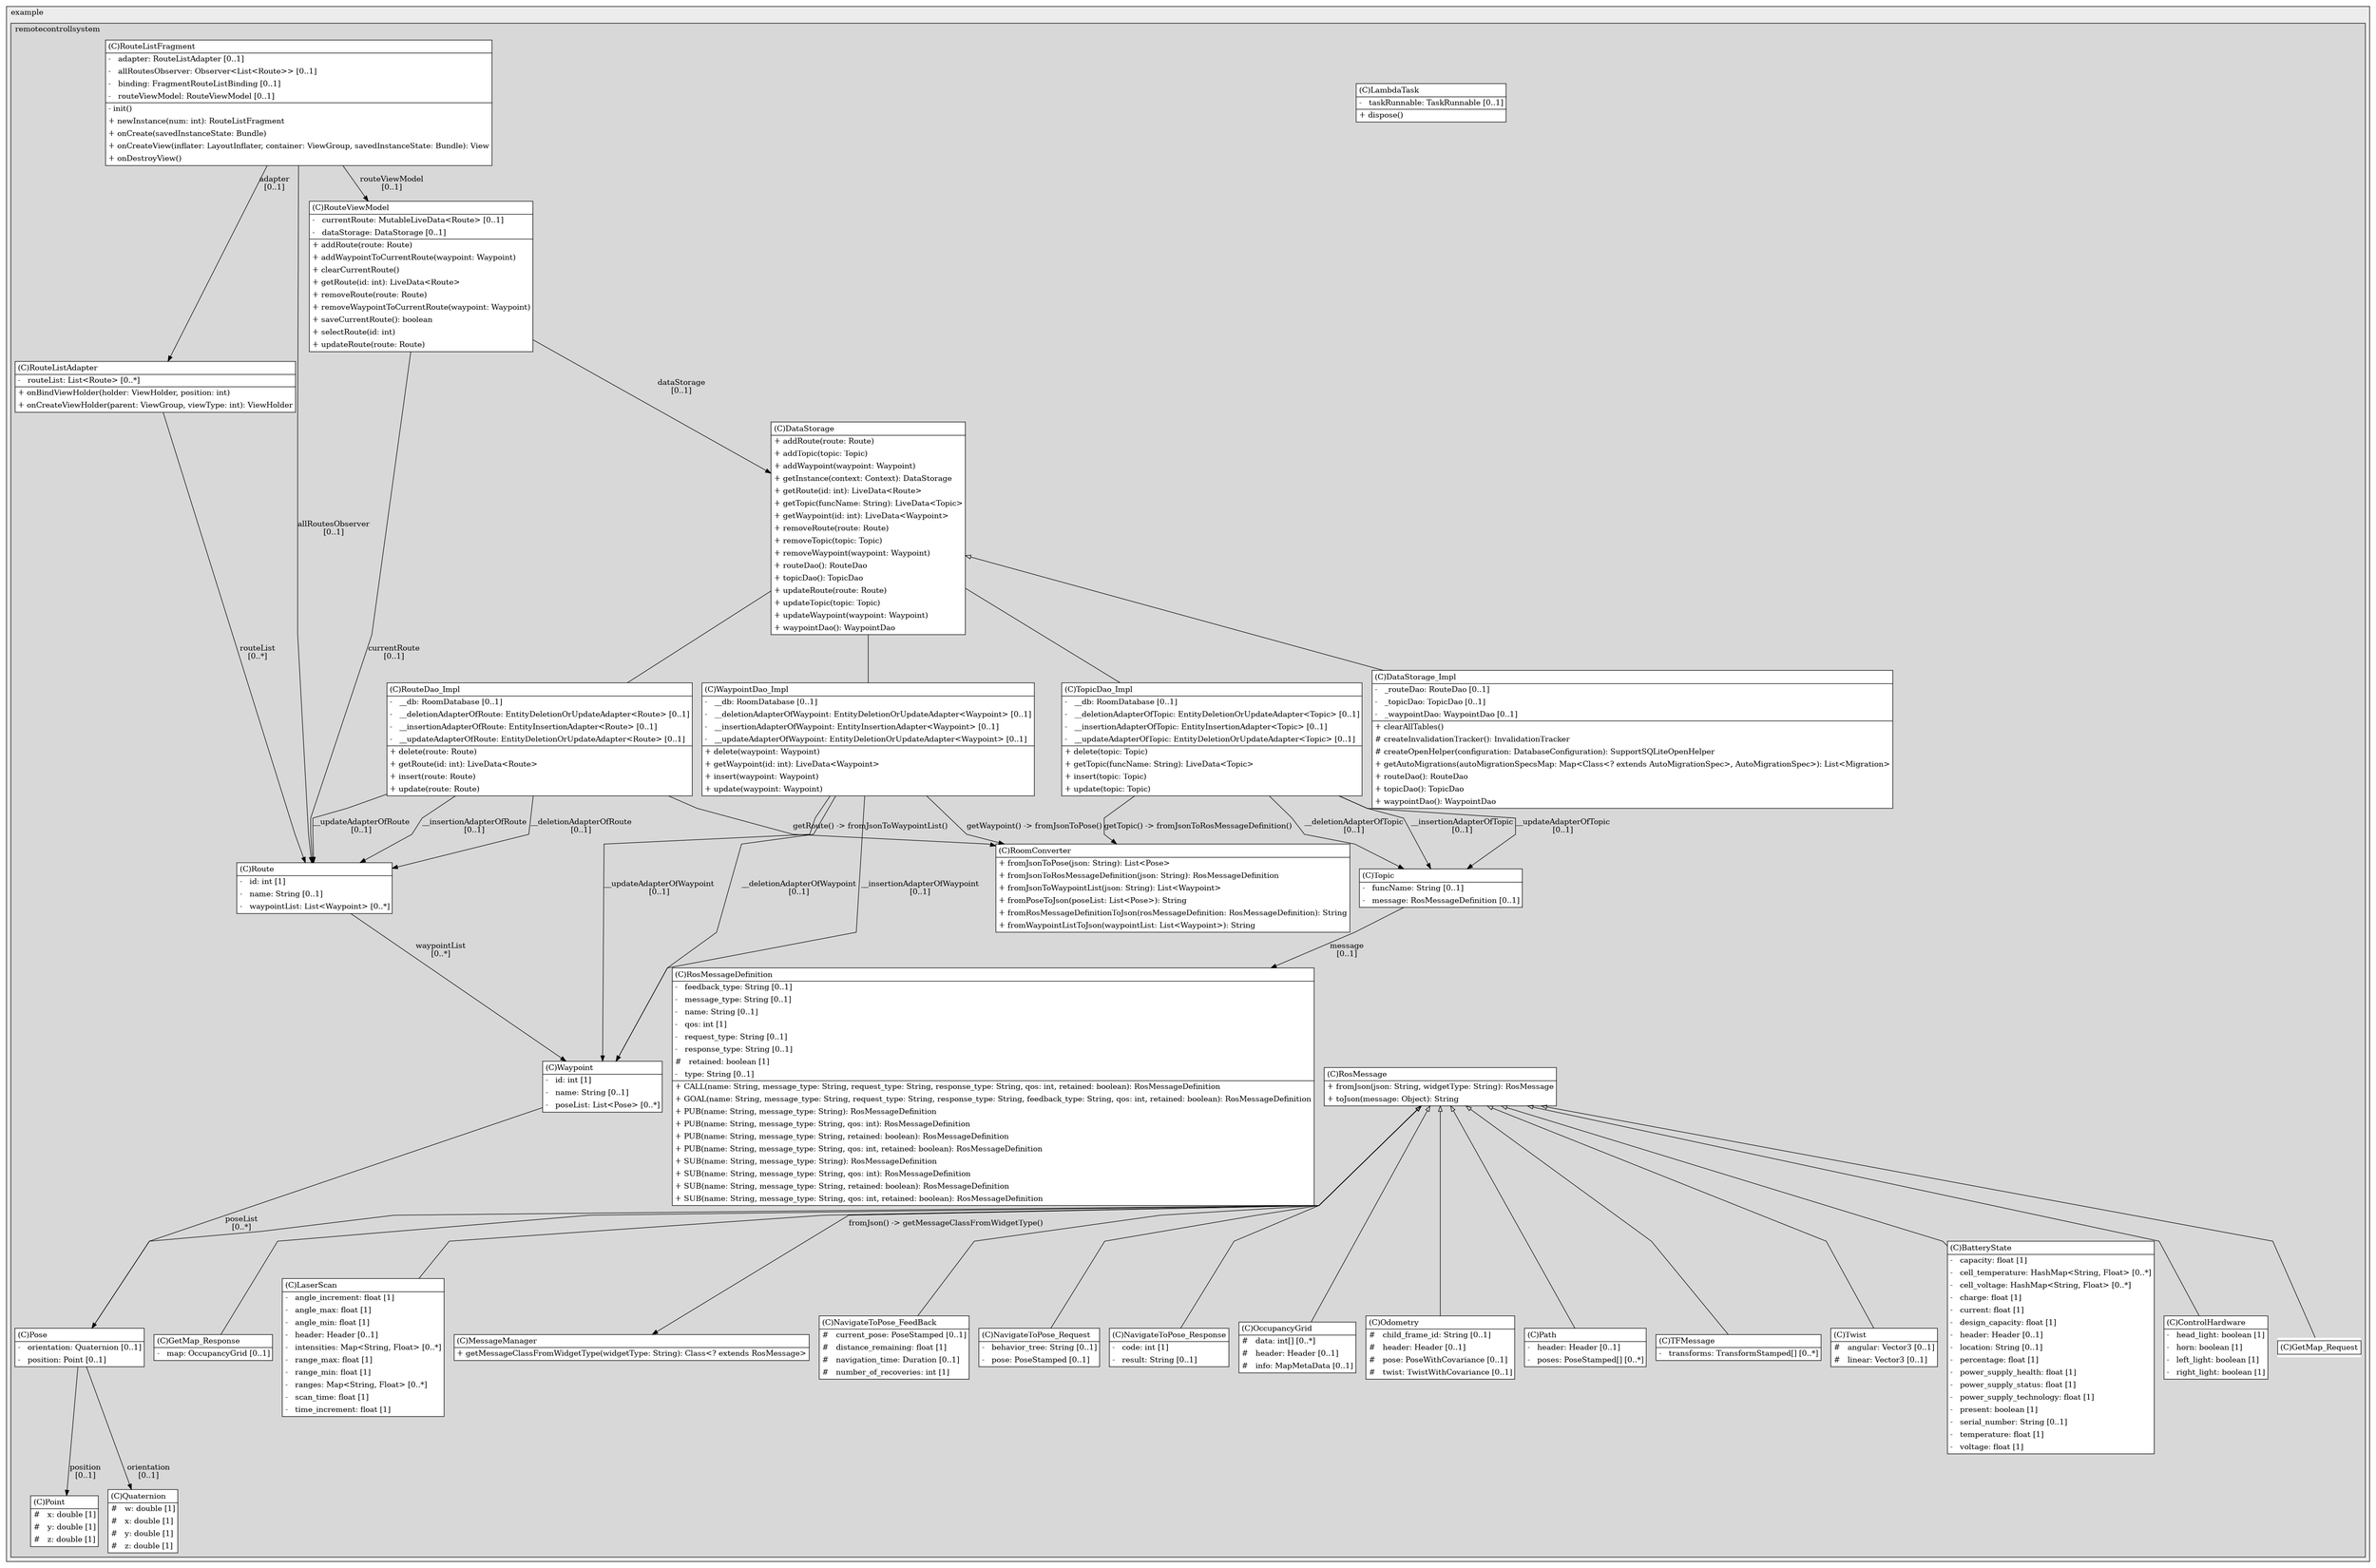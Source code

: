 @startuml

/' diagram meta data start
config=StructureConfiguration;
{
  "projectClassification": {
    "searchMode": "OpenProject", // OpenProject, AllProjects
    "includedProjects": "",
    "pathEndKeywords": "*.impl",
    "isClientPath": "",
    "isClientName": "",
    "isTestPath": "",
    "isTestName": "",
    "isMappingPath": "",
    "isMappingName": "",
    "isDataAccessPath": "",
    "isDataAccessName": "",
    "isDataStructurePath": "",
    "isDataStructureName": "",
    "isInterfaceStructuresPath": "",
    "isInterfaceStructuresName": "",
    "isEntryPointPath": "",
    "isEntryPointName": "",
    "treatFinalFieldsAsMandatory": false
  },
  "graphRestriction": {
    "classPackageExcludeFilter": "",
    "classPackageIncludeFilter": "",
    "classNameExcludeFilter": "",
    "classNameIncludeFilter": "",
    "methodNameExcludeFilter": "",
    "methodNameIncludeFilter": "",
    "removeByInheritance": "", // inheritance/annotation based filtering is done in a second step
    "removeByAnnotation": "",
    "removeByClassPackage": "", // cleanup the graph after inheritance/annotation based filtering is done
    "removeByClassName": "",
    "cutMappings": false,
    "cutEnum": true,
    "cutTests": true,
    "cutClient": true,
    "cutDataAccess": false,
    "cutInterfaceStructures": false,
    "cutDataStructures": false,
    "cutGetterAndSetter": true,
    "cutConstructors": true
  },
  "graphTraversal": {
    "forwardDepth": 6,
    "backwardDepth": 6,
    "classPackageExcludeFilter": "",
    "classPackageIncludeFilter": "",
    "classNameExcludeFilter": "",
    "classNameIncludeFilter": "",
    "methodNameExcludeFilter": "",
    "methodNameIncludeFilter": "",
    "hideMappings": false,
    "hideDataStructures": false,
    "hidePrivateMethods": true,
    "hideInterfaceCalls": true, // indirection: implementation -> interface (is hidden) -> implementation
    "onlyShowApplicationEntryPoints": false, // root node is included
    "useMethodCallsForStructureDiagram": "ForwardOnly" // ForwardOnly, BothDirections, No
  },
  "details": {
    "aggregation": "GroupByClass", // ByClass, GroupByClass, None
    "showClassGenericTypes": true,
    "showMethods": true,
    "showMethodParameterNames": true,
    "showMethodParameterTypes": true,
    "showMethodReturnType": true,
    "showPackageLevels": 2,
    "showDetailedClassStructure": true
  },
  "rootClass": "com.example.remotecontrollsystem.ui.fragment.route.RouteListFragment",
  "extensionCallbackMethod": "" // qualified.class.name#methodName - signature: public static String method(String)
}
diagram meta data end '/



digraph g {
    rankdir="TB"
    splines=polyline
    

'nodes 
subgraph cluster_1322970774 { 
   	label=example
	labeljust=l
	fillcolor="#ececec"
	style=filled
   
   subgraph cluster_350572184 { 
   	label=remotecontrollsystem
	labeljust=l
	fillcolor="#d8d8d8"
	style=filled
   
   BatteryState1672010333[
	label=<<TABLE BORDER="1" CELLBORDER="0" CELLPADDING="4" CELLSPACING="0">
<TR><TD ALIGN="LEFT" >(C)BatteryState</TD></TR>
<HR/>
<TR><TD ALIGN="LEFT" >-   capacity: float [1]</TD></TR>
<TR><TD ALIGN="LEFT" >-   cell_temperature: HashMap&lt;String, Float&gt; [0..*]</TD></TR>
<TR><TD ALIGN="LEFT" >-   cell_voltage: HashMap&lt;String, Float&gt; [0..*]</TD></TR>
<TR><TD ALIGN="LEFT" >-   charge: float [1]</TD></TR>
<TR><TD ALIGN="LEFT" >-   current: float [1]</TD></TR>
<TR><TD ALIGN="LEFT" >-   design_capacity: float [1]</TD></TR>
<TR><TD ALIGN="LEFT" >-   header: Header [0..1]</TD></TR>
<TR><TD ALIGN="LEFT" >-   location: String [0..1]</TD></TR>
<TR><TD ALIGN="LEFT" >-   percentage: float [1]</TD></TR>
<TR><TD ALIGN="LEFT" >-   power_supply_health: float [1]</TD></TR>
<TR><TD ALIGN="LEFT" >-   power_supply_status: float [1]</TD></TR>
<TR><TD ALIGN="LEFT" >-   power_supply_technology: float [1]</TD></TR>
<TR><TD ALIGN="LEFT" >-   present: boolean [1]</TD></TR>
<TR><TD ALIGN="LEFT" >-   serial_number: String [0..1]</TD></TR>
<TR><TD ALIGN="LEFT" >-   temperature: float [1]</TD></TR>
<TR><TD ALIGN="LEFT" >-   voltage: float [1]</TD></TR>
</TABLE>>
	style=filled
	margin=0
	shape=plaintext
	fillcolor="#FFFFFF"
];

ControlHardware1672010333[
	label=<<TABLE BORDER="1" CELLBORDER="0" CELLPADDING="4" CELLSPACING="0">
<TR><TD ALIGN="LEFT" >(C)ControlHardware</TD></TR>
<HR/>
<TR><TD ALIGN="LEFT" >-   head_light: boolean [1]</TD></TR>
<TR><TD ALIGN="LEFT" >-   horn: boolean [1]</TD></TR>
<TR><TD ALIGN="LEFT" >-   left_light: boolean [1]</TD></TR>
<TR><TD ALIGN="LEFT" >-   right_light: boolean [1]</TD></TR>
</TABLE>>
	style=filled
	margin=0
	shape=plaintext
	fillcolor="#FFFFFF"
];

DataStorage748575056[
	label=<<TABLE BORDER="1" CELLBORDER="0" CELLPADDING="4" CELLSPACING="0">
<TR><TD ALIGN="LEFT" >(C)DataStorage</TD></TR>
<HR/>
<TR><TD ALIGN="LEFT" >+ addRoute(route: Route)</TD></TR>
<TR><TD ALIGN="LEFT" >+ addTopic(topic: Topic)</TD></TR>
<TR><TD ALIGN="LEFT" >+ addWaypoint(waypoint: Waypoint)</TD></TR>
<TR><TD ALIGN="LEFT" >+ getInstance(context: Context): DataStorage</TD></TR>
<TR><TD ALIGN="LEFT" >+ getRoute(id: int): LiveData&lt;Route&gt;</TD></TR>
<TR><TD ALIGN="LEFT" >+ getTopic(funcName: String): LiveData&lt;Topic&gt;</TD></TR>
<TR><TD ALIGN="LEFT" >+ getWaypoint(id: int): LiveData&lt;Waypoint&gt;</TD></TR>
<TR><TD ALIGN="LEFT" >+ removeRoute(route: Route)</TD></TR>
<TR><TD ALIGN="LEFT" >+ removeTopic(topic: Topic)</TD></TR>
<TR><TD ALIGN="LEFT" >+ removeWaypoint(waypoint: Waypoint)</TD></TR>
<TR><TD ALIGN="LEFT" >+ routeDao(): RouteDao</TD></TR>
<TR><TD ALIGN="LEFT" >+ topicDao(): TopicDao</TD></TR>
<TR><TD ALIGN="LEFT" >+ updateRoute(route: Route)</TD></TR>
<TR><TD ALIGN="LEFT" >+ updateTopic(topic: Topic)</TD></TR>
<TR><TD ALIGN="LEFT" >+ updateWaypoint(waypoint: Waypoint)</TD></TR>
<TR><TD ALIGN="LEFT" >+ waypointDao(): WaypointDao</TD></TR>
</TABLE>>
	style=filled
	margin=0
	shape=plaintext
	fillcolor="#FFFFFF"
];

DataStorage_Impl748575056[
	label=<<TABLE BORDER="1" CELLBORDER="0" CELLPADDING="4" CELLSPACING="0">
<TR><TD ALIGN="LEFT" >(C)DataStorage_Impl</TD></TR>
<HR/>
<TR><TD ALIGN="LEFT" >-   _routeDao: RouteDao [0..1]</TD></TR>
<TR><TD ALIGN="LEFT" >-   _topicDao: TopicDao [0..1]</TD></TR>
<TR><TD ALIGN="LEFT" >-   _waypointDao: WaypointDao [0..1]</TD></TR>
<HR/>
<TR><TD ALIGN="LEFT" >+ clearAllTables()</TD></TR>
<TR><TD ALIGN="LEFT" ># createInvalidationTracker(): InvalidationTracker</TD></TR>
<TR><TD ALIGN="LEFT" ># createOpenHelper(configuration: DatabaseConfiguration): SupportSQLiteOpenHelper</TD></TR>
<TR><TD ALIGN="LEFT" >+ getAutoMigrations(autoMigrationSpecsMap: Map&lt;Class&lt;? extends AutoMigrationSpec&gt;, AutoMigrationSpec&gt;): List&lt;Migration&gt;</TD></TR>
<TR><TD ALIGN="LEFT" >+ routeDao(): RouteDao</TD></TR>
<TR><TD ALIGN="LEFT" >+ topicDao(): TopicDao</TD></TR>
<TR><TD ALIGN="LEFT" >+ waypointDao(): WaypointDao</TD></TR>
</TABLE>>
	style=filled
	margin=0
	shape=plaintext
	fillcolor="#FFFFFF"
];

GetMap_Request1672010333[
	label=<<TABLE BORDER="1" CELLBORDER="0" CELLPADDING="4" CELLSPACING="0">
<TR><TD ALIGN="LEFT" >(C)GetMap_Request</TD></TR>
</TABLE>>
	style=filled
	margin=0
	shape=plaintext
	fillcolor="#FFFFFF"
];

GetMap_Response1672010333[
	label=<<TABLE BORDER="1" CELLBORDER="0" CELLPADDING="4" CELLSPACING="0">
<TR><TD ALIGN="LEFT" >(C)GetMap_Response</TD></TR>
<HR/>
<TR><TD ALIGN="LEFT" >-   map: OccupancyGrid [0..1]</TD></TR>
</TABLE>>
	style=filled
	margin=0
	shape=plaintext
	fillcolor="#FFFFFF"
];

LambdaTask75227123[
	label=<<TABLE BORDER="1" CELLBORDER="0" CELLPADDING="4" CELLSPACING="0">
<TR><TD ALIGN="LEFT" >(C)LambdaTask</TD></TR>
<HR/>
<TR><TD ALIGN="LEFT" >-   taskRunnable: TaskRunnable [0..1]</TD></TR>
<HR/>
<TR><TD ALIGN="LEFT" >+ dispose()</TD></TR>
</TABLE>>
	style=filled
	margin=0
	shape=plaintext
	fillcolor="#FFFFFF"
];

LaserScan1672010333[
	label=<<TABLE BORDER="1" CELLBORDER="0" CELLPADDING="4" CELLSPACING="0">
<TR><TD ALIGN="LEFT" >(C)LaserScan</TD></TR>
<HR/>
<TR><TD ALIGN="LEFT" >-   angle_increment: float [1]</TD></TR>
<TR><TD ALIGN="LEFT" >-   angle_max: float [1]</TD></TR>
<TR><TD ALIGN="LEFT" >-   angle_min: float [1]</TD></TR>
<TR><TD ALIGN="LEFT" >-   header: Header [0..1]</TD></TR>
<TR><TD ALIGN="LEFT" >-   intensities: Map&lt;String, Float&gt; [0..*]</TD></TR>
<TR><TD ALIGN="LEFT" >-   range_max: float [1]</TD></TR>
<TR><TD ALIGN="LEFT" >-   range_min: float [1]</TD></TR>
<TR><TD ALIGN="LEFT" >-   ranges: Map&lt;String, Float&gt; [0..*]</TD></TR>
<TR><TD ALIGN="LEFT" >-   scan_time: float [1]</TD></TR>
<TR><TD ALIGN="LEFT" >-   time_increment: float [1]</TD></TR>
</TABLE>>
	style=filled
	margin=0
	shape=plaintext
	fillcolor="#FFFFFF"
];

MessageManager1661574524[
	label=<<TABLE BORDER="1" CELLBORDER="0" CELLPADDING="4" CELLSPACING="0">
<TR><TD ALIGN="LEFT" >(C)MessageManager</TD></TR>
<HR/>
<TR><TD ALIGN="LEFT" >+ getMessageClassFromWidgetType(widgetType: String): Class&lt;? extends RosMessage&gt;</TD></TR>
</TABLE>>
	style=filled
	margin=0
	shape=plaintext
	fillcolor="#FFFFFF"
];

NavigateToPose_FeedBack1672010333[
	label=<<TABLE BORDER="1" CELLBORDER="0" CELLPADDING="4" CELLSPACING="0">
<TR><TD ALIGN="LEFT" >(C)NavigateToPose_FeedBack</TD></TR>
<HR/>
<TR><TD ALIGN="LEFT" >#   current_pose: PoseStamped [0..1]</TD></TR>
<TR><TD ALIGN="LEFT" >#   distance_remaining: float [1]</TD></TR>
<TR><TD ALIGN="LEFT" >#   navigation_time: Duration [0..1]</TD></TR>
<TR><TD ALIGN="LEFT" >#   number_of_recoveries: int [1]</TD></TR>
</TABLE>>
	style=filled
	margin=0
	shape=plaintext
	fillcolor="#FFFFFF"
];

NavigateToPose_Request1672010333[
	label=<<TABLE BORDER="1" CELLBORDER="0" CELLPADDING="4" CELLSPACING="0">
<TR><TD ALIGN="LEFT" >(C)NavigateToPose_Request</TD></TR>
<HR/>
<TR><TD ALIGN="LEFT" >-   behavior_tree: String [0..1]</TD></TR>
<TR><TD ALIGN="LEFT" >-   pose: PoseStamped [0..1]</TD></TR>
</TABLE>>
	style=filled
	margin=0
	shape=plaintext
	fillcolor="#FFFFFF"
];

NavigateToPose_Response1672010333[
	label=<<TABLE BORDER="1" CELLBORDER="0" CELLPADDING="4" CELLSPACING="0">
<TR><TD ALIGN="LEFT" >(C)NavigateToPose_Response</TD></TR>
<HR/>
<TR><TD ALIGN="LEFT" >-   code: int [1]</TD></TR>
<TR><TD ALIGN="LEFT" >-   result: String [0..1]</TD></TR>
</TABLE>>
	style=filled
	margin=0
	shape=plaintext
	fillcolor="#FFFFFF"
];

OccupancyGrid1672010333[
	label=<<TABLE BORDER="1" CELLBORDER="0" CELLPADDING="4" CELLSPACING="0">
<TR><TD ALIGN="LEFT" >(C)OccupancyGrid</TD></TR>
<HR/>
<TR><TD ALIGN="LEFT" >#   data: int[] [0..*]</TD></TR>
<TR><TD ALIGN="LEFT" >#   header: Header [0..1]</TD></TR>
<TR><TD ALIGN="LEFT" >#   info: MapMetaData [0..1]</TD></TR>
</TABLE>>
	style=filled
	margin=0
	shape=plaintext
	fillcolor="#FFFFFF"
];

Odometry1672010333[
	label=<<TABLE BORDER="1" CELLBORDER="0" CELLPADDING="4" CELLSPACING="0">
<TR><TD ALIGN="LEFT" >(C)Odometry</TD></TR>
<HR/>
<TR><TD ALIGN="LEFT" >#   child_frame_id: String [0..1]</TD></TR>
<TR><TD ALIGN="LEFT" >#   header: Header [0..1]</TD></TR>
<TR><TD ALIGN="LEFT" >#   pose: PoseWithCovariance [0..1]</TD></TR>
<TR><TD ALIGN="LEFT" >#   twist: TwistWithCovariance [0..1]</TD></TR>
</TABLE>>
	style=filled
	margin=0
	shape=plaintext
	fillcolor="#FFFFFF"
];

Path1672010333[
	label=<<TABLE BORDER="1" CELLBORDER="0" CELLPADDING="4" CELLSPACING="0">
<TR><TD ALIGN="LEFT" >(C)Path</TD></TR>
<HR/>
<TR><TD ALIGN="LEFT" >-   header: Header [0..1]</TD></TR>
<TR><TD ALIGN="LEFT" >-   poses: PoseStamped[] [0..*]</TD></TR>
</TABLE>>
	style=filled
	margin=0
	shape=plaintext
	fillcolor="#FFFFFF"
];

Point1672010333[
	label=<<TABLE BORDER="1" CELLBORDER="0" CELLPADDING="4" CELLSPACING="0">
<TR><TD ALIGN="LEFT" >(C)Point</TD></TR>
<HR/>
<TR><TD ALIGN="LEFT" >#   x: double [1]</TD></TR>
<TR><TD ALIGN="LEFT" >#   y: double [1]</TD></TR>
<TR><TD ALIGN="LEFT" >#   z: double [1]</TD></TR>
</TABLE>>
	style=filled
	margin=0
	shape=plaintext
	fillcolor="#FFFFFF"
];

Pose1672010333[
	label=<<TABLE BORDER="1" CELLBORDER="0" CELLPADDING="4" CELLSPACING="0">
<TR><TD ALIGN="LEFT" >(C)Pose</TD></TR>
<HR/>
<TR><TD ALIGN="LEFT" >-   orientation: Quaternion [0..1]</TD></TR>
<TR><TD ALIGN="LEFT" >-   position: Point [0..1]</TD></TR>
</TABLE>>
	style=filled
	margin=0
	shape=plaintext
	fillcolor="#FFFFFF"
];

Quaternion1672010333[
	label=<<TABLE BORDER="1" CELLBORDER="0" CELLPADDING="4" CELLSPACING="0">
<TR><TD ALIGN="LEFT" >(C)Quaternion</TD></TR>
<HR/>
<TR><TD ALIGN="LEFT" >#   w: double [1]</TD></TR>
<TR><TD ALIGN="LEFT" >#   x: double [1]</TD></TR>
<TR><TD ALIGN="LEFT" >#   y: double [1]</TD></TR>
<TR><TD ALIGN="LEFT" >#   z: double [1]</TD></TR>
</TABLE>>
	style=filled
	margin=0
	shape=plaintext
	fillcolor="#FFFFFF"
];

RoomConverter75227123[
	label=<<TABLE BORDER="1" CELLBORDER="0" CELLPADDING="4" CELLSPACING="0">
<TR><TD ALIGN="LEFT" >(C)RoomConverter</TD></TR>
<HR/>
<TR><TD ALIGN="LEFT" >+ fromJsonToPose(json: String): List&lt;Pose&gt;</TD></TR>
<TR><TD ALIGN="LEFT" >+ fromJsonToRosMessageDefinition(json: String): RosMessageDefinition</TD></TR>
<TR><TD ALIGN="LEFT" >+ fromJsonToWaypointList(json: String): List&lt;Waypoint&gt;</TD></TR>
<TR><TD ALIGN="LEFT" >+ fromPoseToJson(poseList: List&lt;Pose&gt;): String</TD></TR>
<TR><TD ALIGN="LEFT" >+ fromRosMessageDefinitionToJson(rosMessageDefinition: RosMessageDefinition): String</TD></TR>
<TR><TD ALIGN="LEFT" >+ fromWaypointListToJson(waypointList: List&lt;Waypoint&gt;): String</TD></TR>
</TABLE>>
	style=filled
	margin=0
	shape=plaintext
	fillcolor="#FFFFFF"
];

RosMessage1672010333[
	label=<<TABLE BORDER="1" CELLBORDER="0" CELLPADDING="4" CELLSPACING="0">
<TR><TD ALIGN="LEFT" >(C)RosMessage</TD></TR>
<HR/>
<TR><TD ALIGN="LEFT" >+ fromJson(json: String, widgetType: String): RosMessage</TD></TR>
<TR><TD ALIGN="LEFT" >+ toJson(message: Object): String</TD></TR>
</TABLE>>
	style=filled
	margin=0
	shape=plaintext
	fillcolor="#FFFFFF"
];

RosMessageDefinition1672010333[
	label=<<TABLE BORDER="1" CELLBORDER="0" CELLPADDING="4" CELLSPACING="0">
<TR><TD ALIGN="LEFT" >(C)RosMessageDefinition</TD></TR>
<HR/>
<TR><TD ALIGN="LEFT" >-   feedback_type: String [0..1]</TD></TR>
<TR><TD ALIGN="LEFT" >-   message_type: String [0..1]</TD></TR>
<TR><TD ALIGN="LEFT" >-   name: String [0..1]</TD></TR>
<TR><TD ALIGN="LEFT" >-   qos: int [1]</TD></TR>
<TR><TD ALIGN="LEFT" >-   request_type: String [0..1]</TD></TR>
<TR><TD ALIGN="LEFT" >-   response_type: String [0..1]</TD></TR>
<TR><TD ALIGN="LEFT" >#   retained: boolean [1]</TD></TR>
<TR><TD ALIGN="LEFT" >-   type: String [0..1]</TD></TR>
<HR/>
<TR><TD ALIGN="LEFT" >+ CALL(name: String, message_type: String, request_type: String, response_type: String, qos: int, retained: boolean): RosMessageDefinition</TD></TR>
<TR><TD ALIGN="LEFT" >+ GOAL(name: String, message_type: String, request_type: String, response_type: String, feedback_type: String, qos: int, retained: boolean): RosMessageDefinition</TD></TR>
<TR><TD ALIGN="LEFT" >+ PUB(name: String, message_type: String): RosMessageDefinition</TD></TR>
<TR><TD ALIGN="LEFT" >+ PUB(name: String, message_type: String, qos: int): RosMessageDefinition</TD></TR>
<TR><TD ALIGN="LEFT" >+ PUB(name: String, message_type: String, retained: boolean): RosMessageDefinition</TD></TR>
<TR><TD ALIGN="LEFT" >+ PUB(name: String, message_type: String, qos: int, retained: boolean): RosMessageDefinition</TD></TR>
<TR><TD ALIGN="LEFT" >+ SUB(name: String, message_type: String): RosMessageDefinition</TD></TR>
<TR><TD ALIGN="LEFT" >+ SUB(name: String, message_type: String, qos: int): RosMessageDefinition</TD></TR>
<TR><TD ALIGN="LEFT" >+ SUB(name: String, message_type: String, retained: boolean): RosMessageDefinition</TD></TR>
<TR><TD ALIGN="LEFT" >+ SUB(name: String, message_type: String, qos: int, retained: boolean): RosMessageDefinition</TD></TR>
</TABLE>>
	style=filled
	margin=0
	shape=plaintext
	fillcolor="#FFFFFF"
];

Route1868758241[
	label=<<TABLE BORDER="1" CELLBORDER="0" CELLPADDING="4" CELLSPACING="0">
<TR><TD ALIGN="LEFT" >(C)Route</TD></TR>
<HR/>
<TR><TD ALIGN="LEFT" >-   id: int [1]</TD></TR>
<TR><TD ALIGN="LEFT" >-   name: String [0..1]</TD></TR>
<TR><TD ALIGN="LEFT" >-   waypointList: List&lt;Waypoint&gt; [0..*]</TD></TR>
</TABLE>>
	style=filled
	margin=0
	shape=plaintext
	fillcolor="#FFFFFF"
];

RouteDao_Impl1743076180[
	label=<<TABLE BORDER="1" CELLBORDER="0" CELLPADDING="4" CELLSPACING="0">
<TR><TD ALIGN="LEFT" >(C)RouteDao_Impl</TD></TR>
<HR/>
<TR><TD ALIGN="LEFT" >-   __db: RoomDatabase [0..1]</TD></TR>
<TR><TD ALIGN="LEFT" >-   __deletionAdapterOfRoute: EntityDeletionOrUpdateAdapter&lt;Route&gt; [0..1]</TD></TR>
<TR><TD ALIGN="LEFT" >-   __insertionAdapterOfRoute: EntityInsertionAdapter&lt;Route&gt; [0..1]</TD></TR>
<TR><TD ALIGN="LEFT" >-   __updateAdapterOfRoute: EntityDeletionOrUpdateAdapter&lt;Route&gt; [0..1]</TD></TR>
<HR/>
<TR><TD ALIGN="LEFT" >+ delete(route: Route)</TD></TR>
<TR><TD ALIGN="LEFT" >+ getRoute(id: int): LiveData&lt;Route&gt;</TD></TR>
<TR><TD ALIGN="LEFT" >+ insert(route: Route)</TD></TR>
<TR><TD ALIGN="LEFT" >+ update(route: Route)</TD></TR>
</TABLE>>
	style=filled
	margin=0
	shape=plaintext
	fillcolor="#FFFFFF"
];

RouteListAdapter140366893[
	label=<<TABLE BORDER="1" CELLBORDER="0" CELLPADDING="4" CELLSPACING="0">
<TR><TD ALIGN="LEFT" >(C)RouteListAdapter</TD></TR>
<HR/>
<TR><TD ALIGN="LEFT" >-   routeList: List&lt;Route&gt; [0..*]</TD></TR>
<HR/>
<TR><TD ALIGN="LEFT" >+ onBindViewHolder(holder: ViewHolder, position: int)</TD></TR>
<TR><TD ALIGN="LEFT" >+ onCreateViewHolder(parent: ViewGroup, viewType: int): ViewHolder</TD></TR>
</TABLE>>
	style=filled
	margin=0
	shape=plaintext
	fillcolor="#FFFFFF"
];

RouteListFragment1084314420[
	label=<<TABLE BORDER="1" CELLBORDER="0" CELLPADDING="4" CELLSPACING="0">
<TR><TD ALIGN="LEFT" >(C)RouteListFragment</TD></TR>
<HR/>
<TR><TD ALIGN="LEFT" >-   adapter: RouteListAdapter [0..1]</TD></TR>
<TR><TD ALIGN="LEFT" >-   allRoutesObserver: Observer&lt;List&lt;Route&gt;&gt; [0..1]</TD></TR>
<TR><TD ALIGN="LEFT" >-   binding: FragmentRouteListBinding [0..1]</TD></TR>
<TR><TD ALIGN="LEFT" >-   routeViewModel: RouteViewModel [0..1]</TD></TR>
<HR/>
<TR><TD ALIGN="LEFT" >- init()</TD></TR>
<TR><TD ALIGN="LEFT" >+ newInstance(num: int): RouteListFragment</TD></TR>
<TR><TD ALIGN="LEFT" >+ onCreate(savedInstanceState: Bundle)</TD></TR>
<TR><TD ALIGN="LEFT" >+ onCreateView(inflater: LayoutInflater, container: ViewGroup, savedInstanceState: Bundle): View</TD></TR>
<TR><TD ALIGN="LEFT" >+ onDestroyView()</TD></TR>
</TABLE>>
	style=filled
	margin=0
	shape=plaintext
	fillcolor="#FFFFFF"
];

RouteViewModel8913434[
	label=<<TABLE BORDER="1" CELLBORDER="0" CELLPADDING="4" CELLSPACING="0">
<TR><TD ALIGN="LEFT" >(C)RouteViewModel</TD></TR>
<HR/>
<TR><TD ALIGN="LEFT" >-   currentRoute: MutableLiveData&lt;Route&gt; [0..1]</TD></TR>
<TR><TD ALIGN="LEFT" >-   dataStorage: DataStorage [0..1]</TD></TR>
<HR/>
<TR><TD ALIGN="LEFT" >+ addRoute(route: Route)</TD></TR>
<TR><TD ALIGN="LEFT" >+ addWaypointToCurrentRoute(waypoint: Waypoint)</TD></TR>
<TR><TD ALIGN="LEFT" >+ clearCurrentRoute()</TD></TR>
<TR><TD ALIGN="LEFT" >+ getRoute(id: int): LiveData&lt;Route&gt;</TD></TR>
<TR><TD ALIGN="LEFT" >+ removeRoute(route: Route)</TD></TR>
<TR><TD ALIGN="LEFT" >+ removeWaypointToCurrentRoute(waypoint: Waypoint)</TD></TR>
<TR><TD ALIGN="LEFT" >+ saveCurrentRoute(): boolean</TD></TR>
<TR><TD ALIGN="LEFT" >+ selectRoute(id: int)</TD></TR>
<TR><TD ALIGN="LEFT" >+ updateRoute(route: Route)</TD></TR>
</TABLE>>
	style=filled
	margin=0
	shape=plaintext
	fillcolor="#FFFFFF"
];

TFMessage1672010333[
	label=<<TABLE BORDER="1" CELLBORDER="0" CELLPADDING="4" CELLSPACING="0">
<TR><TD ALIGN="LEFT" >(C)TFMessage</TD></TR>
<HR/>
<TR><TD ALIGN="LEFT" >-   transforms: TransformStamped[] [0..*]</TD></TR>
</TABLE>>
	style=filled
	margin=0
	shape=plaintext
	fillcolor="#FFFFFF"
];

Topic1868758241[
	label=<<TABLE BORDER="1" CELLBORDER="0" CELLPADDING="4" CELLSPACING="0">
<TR><TD ALIGN="LEFT" >(C)Topic</TD></TR>
<HR/>
<TR><TD ALIGN="LEFT" >-   funcName: String [0..1]</TD></TR>
<TR><TD ALIGN="LEFT" >-   message: RosMessageDefinition [0..1]</TD></TR>
</TABLE>>
	style=filled
	margin=0
	shape=plaintext
	fillcolor="#FFFFFF"
];

TopicDao_Impl1743076180[
	label=<<TABLE BORDER="1" CELLBORDER="0" CELLPADDING="4" CELLSPACING="0">
<TR><TD ALIGN="LEFT" >(C)TopicDao_Impl</TD></TR>
<HR/>
<TR><TD ALIGN="LEFT" >-   __db: RoomDatabase [0..1]</TD></TR>
<TR><TD ALIGN="LEFT" >-   __deletionAdapterOfTopic: EntityDeletionOrUpdateAdapter&lt;Topic&gt; [0..1]</TD></TR>
<TR><TD ALIGN="LEFT" >-   __insertionAdapterOfTopic: EntityInsertionAdapter&lt;Topic&gt; [0..1]</TD></TR>
<TR><TD ALIGN="LEFT" >-   __updateAdapterOfTopic: EntityDeletionOrUpdateAdapter&lt;Topic&gt; [0..1]</TD></TR>
<HR/>
<TR><TD ALIGN="LEFT" >+ delete(topic: Topic)</TD></TR>
<TR><TD ALIGN="LEFT" >+ getTopic(funcName: String): LiveData&lt;Topic&gt;</TD></TR>
<TR><TD ALIGN="LEFT" >+ insert(topic: Topic)</TD></TR>
<TR><TD ALIGN="LEFT" >+ update(topic: Topic)</TD></TR>
</TABLE>>
	style=filled
	margin=0
	shape=plaintext
	fillcolor="#FFFFFF"
];

Twist1672010333[
	label=<<TABLE BORDER="1" CELLBORDER="0" CELLPADDING="4" CELLSPACING="0">
<TR><TD ALIGN="LEFT" >(C)Twist</TD></TR>
<HR/>
<TR><TD ALIGN="LEFT" >#   angular: Vector3 [0..1]</TD></TR>
<TR><TD ALIGN="LEFT" >#   linear: Vector3 [0..1]</TD></TR>
</TABLE>>
	style=filled
	margin=0
	shape=plaintext
	fillcolor="#FFFFFF"
];

Waypoint1868758241[
	label=<<TABLE BORDER="1" CELLBORDER="0" CELLPADDING="4" CELLSPACING="0">
<TR><TD ALIGN="LEFT" >(C)Waypoint</TD></TR>
<HR/>
<TR><TD ALIGN="LEFT" >-   id: int [1]</TD></TR>
<TR><TD ALIGN="LEFT" >-   name: String [0..1]</TD></TR>
<TR><TD ALIGN="LEFT" >-   poseList: List&lt;Pose&gt; [0..*]</TD></TR>
</TABLE>>
	style=filled
	margin=0
	shape=plaintext
	fillcolor="#FFFFFF"
];

WaypointDao_Impl1743076180[
	label=<<TABLE BORDER="1" CELLBORDER="0" CELLPADDING="4" CELLSPACING="0">
<TR><TD ALIGN="LEFT" >(C)WaypointDao_Impl</TD></TR>
<HR/>
<TR><TD ALIGN="LEFT" >-   __db: RoomDatabase [0..1]</TD></TR>
<TR><TD ALIGN="LEFT" >-   __deletionAdapterOfWaypoint: EntityDeletionOrUpdateAdapter&lt;Waypoint&gt; [0..1]</TD></TR>
<TR><TD ALIGN="LEFT" >-   __insertionAdapterOfWaypoint: EntityInsertionAdapter&lt;Waypoint&gt; [0..1]</TD></TR>
<TR><TD ALIGN="LEFT" >-   __updateAdapterOfWaypoint: EntityDeletionOrUpdateAdapter&lt;Waypoint&gt; [0..1]</TD></TR>
<HR/>
<TR><TD ALIGN="LEFT" >+ delete(waypoint: Waypoint)</TD></TR>
<TR><TD ALIGN="LEFT" >+ getWaypoint(id: int): LiveData&lt;Waypoint&gt;</TD></TR>
<TR><TD ALIGN="LEFT" >+ insert(waypoint: Waypoint)</TD></TR>
<TR><TD ALIGN="LEFT" >+ update(waypoint: Waypoint)</TD></TR>
</TABLE>>
	style=filled
	margin=0
	shape=plaintext
	fillcolor="#FFFFFF"
];
} 
} 

'edges    
DataStorage748575056 -> DataStorage_Impl748575056[arrowhead=none, arrowtail=empty, dir=both];
DataStorage748575056 -> RouteDao_Impl1743076180[arrowhead=none];
DataStorage748575056 -> TopicDao_Impl1743076180[arrowhead=none];
DataStorage748575056 -> WaypointDao_Impl1743076180[arrowhead=none];
Pose1672010333 -> Point1672010333[label="position
[0..1]"];
Pose1672010333 -> Quaternion1672010333[label="orientation
[0..1]"];
RosMessage1672010333 -> BatteryState1672010333[arrowhead=none, arrowtail=empty, dir=both];
RosMessage1672010333 -> ControlHardware1672010333[arrowhead=none, arrowtail=empty, dir=both];
RosMessage1672010333 -> GetMap_Request1672010333[arrowhead=none, arrowtail=empty, dir=both];
RosMessage1672010333 -> GetMap_Response1672010333[arrowhead=none, arrowtail=empty, dir=both];
RosMessage1672010333 -> LaserScan1672010333[arrowhead=none, arrowtail=empty, dir=both];
RosMessage1672010333 -> MessageManager1661574524[label="fromJson() -> getMessageClassFromWidgetType()"];
RosMessage1672010333 -> NavigateToPose_FeedBack1672010333[arrowhead=none, arrowtail=empty, dir=both];
RosMessage1672010333 -> NavigateToPose_Request1672010333[arrowhead=none, arrowtail=empty, dir=both];
RosMessage1672010333 -> NavigateToPose_Response1672010333[arrowhead=none, arrowtail=empty, dir=both];
RosMessage1672010333 -> OccupancyGrid1672010333[arrowhead=none, arrowtail=empty, dir=both];
RosMessage1672010333 -> Odometry1672010333[arrowhead=none, arrowtail=empty, dir=both];
RosMessage1672010333 -> Path1672010333[arrowhead=none, arrowtail=empty, dir=both];
RosMessage1672010333 -> Pose1672010333[arrowhead=none, arrowtail=empty, dir=both];
RosMessage1672010333 -> TFMessage1672010333[arrowhead=none, arrowtail=empty, dir=both];
RosMessage1672010333 -> Twist1672010333[arrowhead=none, arrowtail=empty, dir=both];
Route1868758241 -> Waypoint1868758241[label="waypointList
[0..*]"];
RouteDao_Impl1743076180 -> RoomConverter75227123[label="getRoute() -> fromJsonToWaypointList()"];
RouteDao_Impl1743076180 -> Route1868758241[label="__deletionAdapterOfRoute
[0..1]"];
RouteDao_Impl1743076180 -> Route1868758241[label="__insertionAdapterOfRoute
[0..1]"];
RouteDao_Impl1743076180 -> Route1868758241[label="__updateAdapterOfRoute
[0..1]"];
RouteListAdapter140366893 -> Route1868758241[label="routeList
[0..*]"];
RouteListFragment1084314420 -> Route1868758241[label="allRoutesObserver
[0..1]"];
RouteListFragment1084314420 -> RouteListAdapter140366893[label="adapter
[0..1]"];
RouteListFragment1084314420 -> RouteViewModel8913434[label="routeViewModel
[0..1]"];
RouteViewModel8913434 -> DataStorage748575056[label="dataStorage
[0..1]"];
RouteViewModel8913434 -> Route1868758241[label="currentRoute
[0..1]"];
Topic1868758241 -> RosMessageDefinition1672010333[label="message
[0..1]"];
TopicDao_Impl1743076180 -> RoomConverter75227123[label="getTopic() -> fromJsonToRosMessageDefinition()"];
TopicDao_Impl1743076180 -> Topic1868758241[label="__deletionAdapterOfTopic
[0..1]"];
TopicDao_Impl1743076180 -> Topic1868758241[label="__insertionAdapterOfTopic
[0..1]"];
TopicDao_Impl1743076180 -> Topic1868758241[label="__updateAdapterOfTopic
[0..1]"];
Waypoint1868758241 -> Pose1672010333[label="poseList
[0..*]"];
WaypointDao_Impl1743076180 -> RoomConverter75227123[label="getWaypoint() -> fromJsonToPose()"];
WaypointDao_Impl1743076180 -> Waypoint1868758241[label="__deletionAdapterOfWaypoint
[0..1]"];
WaypointDao_Impl1743076180 -> Waypoint1868758241[label="__insertionAdapterOfWaypoint
[0..1]"];
WaypointDao_Impl1743076180 -> Waypoint1868758241[label="__updateAdapterOfWaypoint
[0..1]"];
    
}
@enduml